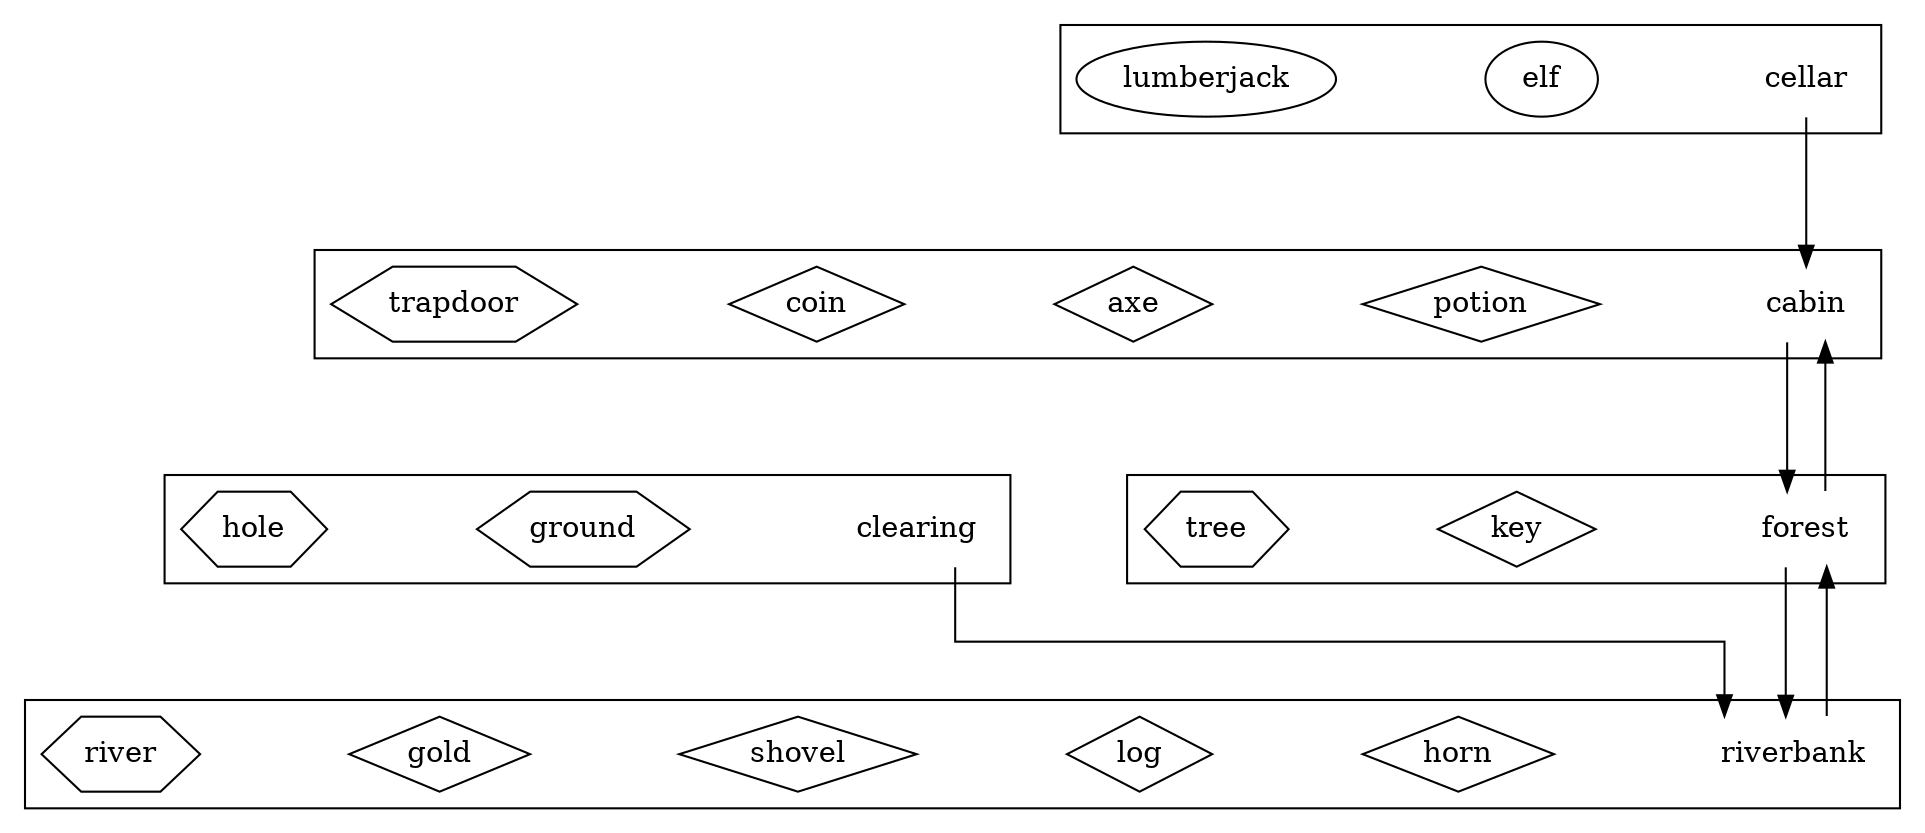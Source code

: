 digraph layout {
    /* ortho splines just makes the arrows into straight lines (rather than curvy ones !) */
    splines = ortho;
    /* space everything out a bit to make it easier to see (for larger models) */
    graph [ranksep="1" nodesep="1"];
    node [shape = "rect"];

    subgraph locations {

    subgraph cluster001 {
    node [shape = "none"];
    cabin [description = "A log cabin in the woods"];
    subgraph artefacts {
    node [shape = "diamond"];
    potion [description = "A bottle of magic potion"];
    axe [description = "A razor sharp axe"];
    coin [description = "A silver coin"];
    }
    subgraph furniture {
    node [shape = "hexagon"];
    trapdoor [description = "A locked wooden trapdoor in the floor"];
    }
    }

    subgraph cluster002 {
    node [shape = "none"];
    forest [description = "A deep dark forest"];
    subgraph artefacts {
    node [shape = "diamond"];
    key [description = "A rusty old key"];
    }
    subgraph furniture {
    node [shape = "hexagon"];
    tree [description = "A tall pine tree"];
    }
    }

    subgraph cluster003 {
    node [shape = "none"];
    cellar [description = "A dusty cellar"]
    subgraph characters {
    node [shape = "ellipse"];
    elf [description = "An angry looking Elf"];
    lumberjack [description = "A burly wood cutter"];
    }
    }

    subgraph cluster004 {
    node [shape = "none"];
    riverbank [description = "A grassy riverbank"]
    subgraph artefacts {
    node [shape = "diamond"];
    horn [description = "An old brass horn"];
    log [description = "A heavy wooden log"];
    shovel [description = "A sturdy shovel"];
    gold [description = "A big pot of gold"];
    }
    subgraph furniture {
    node [shape = "hexagon"];
    river [description = "A fast flowing river"];
    }
    }

    subgraph cluster005 {
    node [shape = "none"];
    clearing [description = "A clearing in the woods"]
    subgraph furniture {
    node [shape = "hexagon"];
    ground [description = "It looks like the soil has been recently disturbed"];
    hole [description = "A deep hole in the ground"];
    }
    }

    }

    subgraph paths {
    cabin -> forest;
    forest -> cabin;
    cellar -> cabin;
    forest -> riverbank
    riverbank -> forest
    clearing -> riverbank
    }

}

